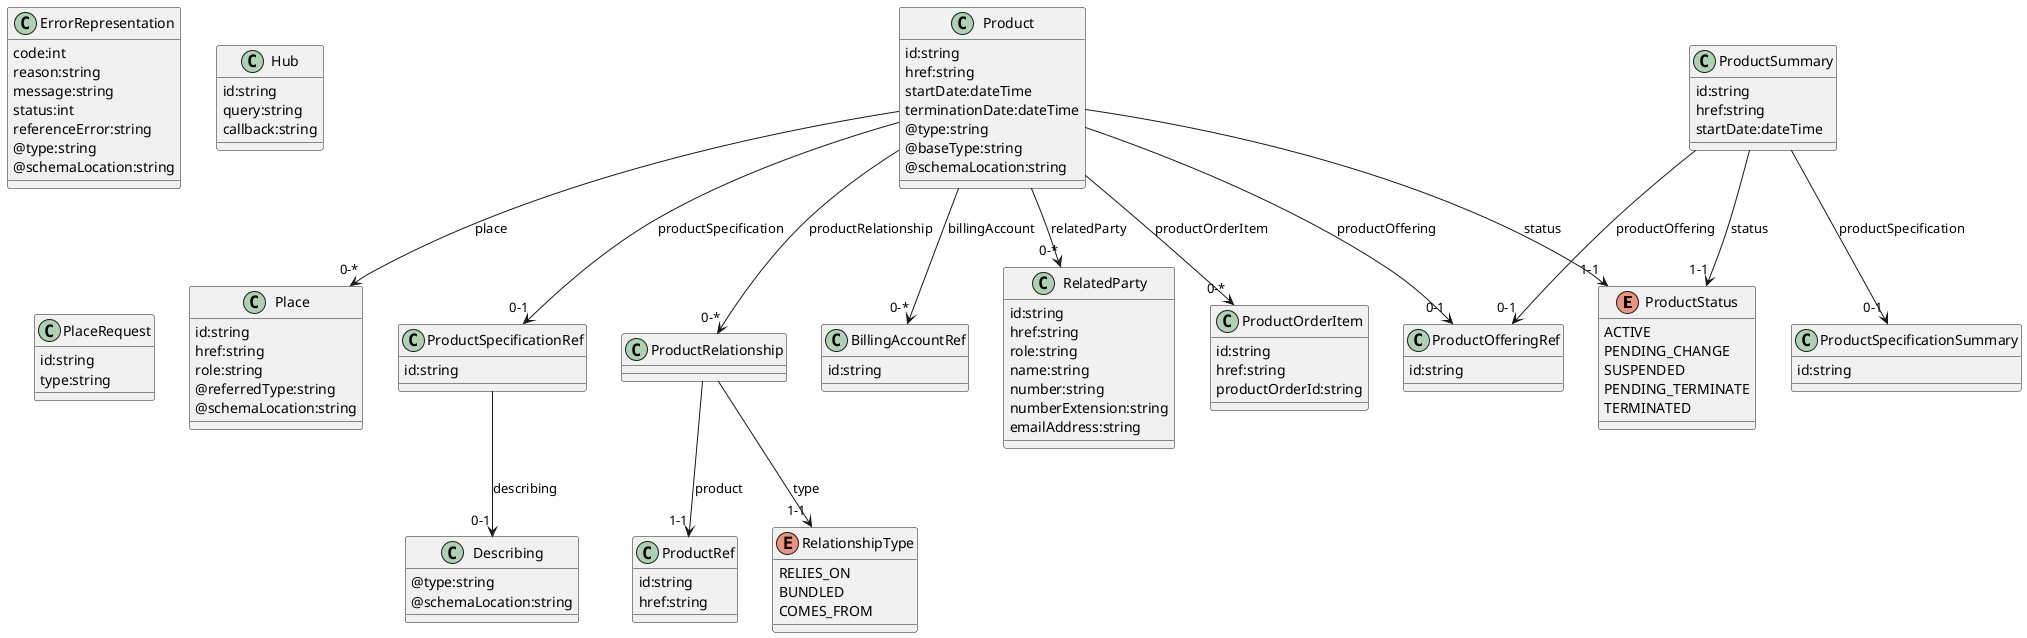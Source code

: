 @startuml

enum ProductStatus {
   ACTIVE
   PENDING_CHANGE
   SUSPENDED
   PENDING_TERMINATE
   TERMINATED
}
enum RelationshipType {
   RELIES_ON
   BUNDLED
   COMES_FROM
}

class ErrorRepresentation {
   code:int
   reason:string
   message:string
   status:int
   referenceError:string
   @type:string
   @schemaLocation:string
}

class Product {
   id:string
   href:string
   startDate:dateTime
   terminationDate:dateTime
   @type:string
   @baseType:string
   @schemaLocation:string
}
   Product --> "1-1" ProductStatus : status
   Product --> "0-*" Place : place
   Product --> "0-1" ProductOfferingRef : productOffering
   Product --> "0-1" ProductSpecificationRef : productSpecification
   Product --> "0-*" ProductRelationship : productRelationship
   Product --> "0-*" BillingAccountRef : billingAccount
   Product --> "0-*" RelatedParty : relatedParty
   Product --> "0-*" ProductOrderItem : productOrderItem

class ProductOfferingRef {
   id:string
}

class ProductSpecificationRef {
   id:string
}
   ProductSpecificationRef --> "0-1" Describing : describing

class ProductRelationship
   ProductRelationship --> "1-1" RelationshipType : type
   ProductRelationship --> "1-1" ProductRef : product

class BillingAccountRef {
   id:string
}

class RelatedParty {
   id:string
   href:string
   role:string
   name:string
   number:string
   numberExtension:string
   emailAddress:string
}

class ProductRef {
   id:string
   href:string
}

class Place {
   id:string
   href:string
   role:string
   @referredType:string
   @schemaLocation:string
}

class ProductOrderItem {
   id:string
   href:string
   productOrderId:string
}

class Describing {
   @type:string
   @schemaLocation:string
}

class ProductSummary {
   id:string
   href:string
   startDate:dateTime
}
   ProductSummary --> "1-1" ProductStatus : status
   ProductSummary --> "0-1" ProductOfferingRef : productOffering
   ProductSummary --> "0-1" ProductSpecificationSummary : productSpecification

class ProductSpecificationSummary {
   id:string
}

class Hub {
   id:string
   query:string
   callback:string
}

class PlaceRequest {
   id:string
   type:string
}

@enduml
